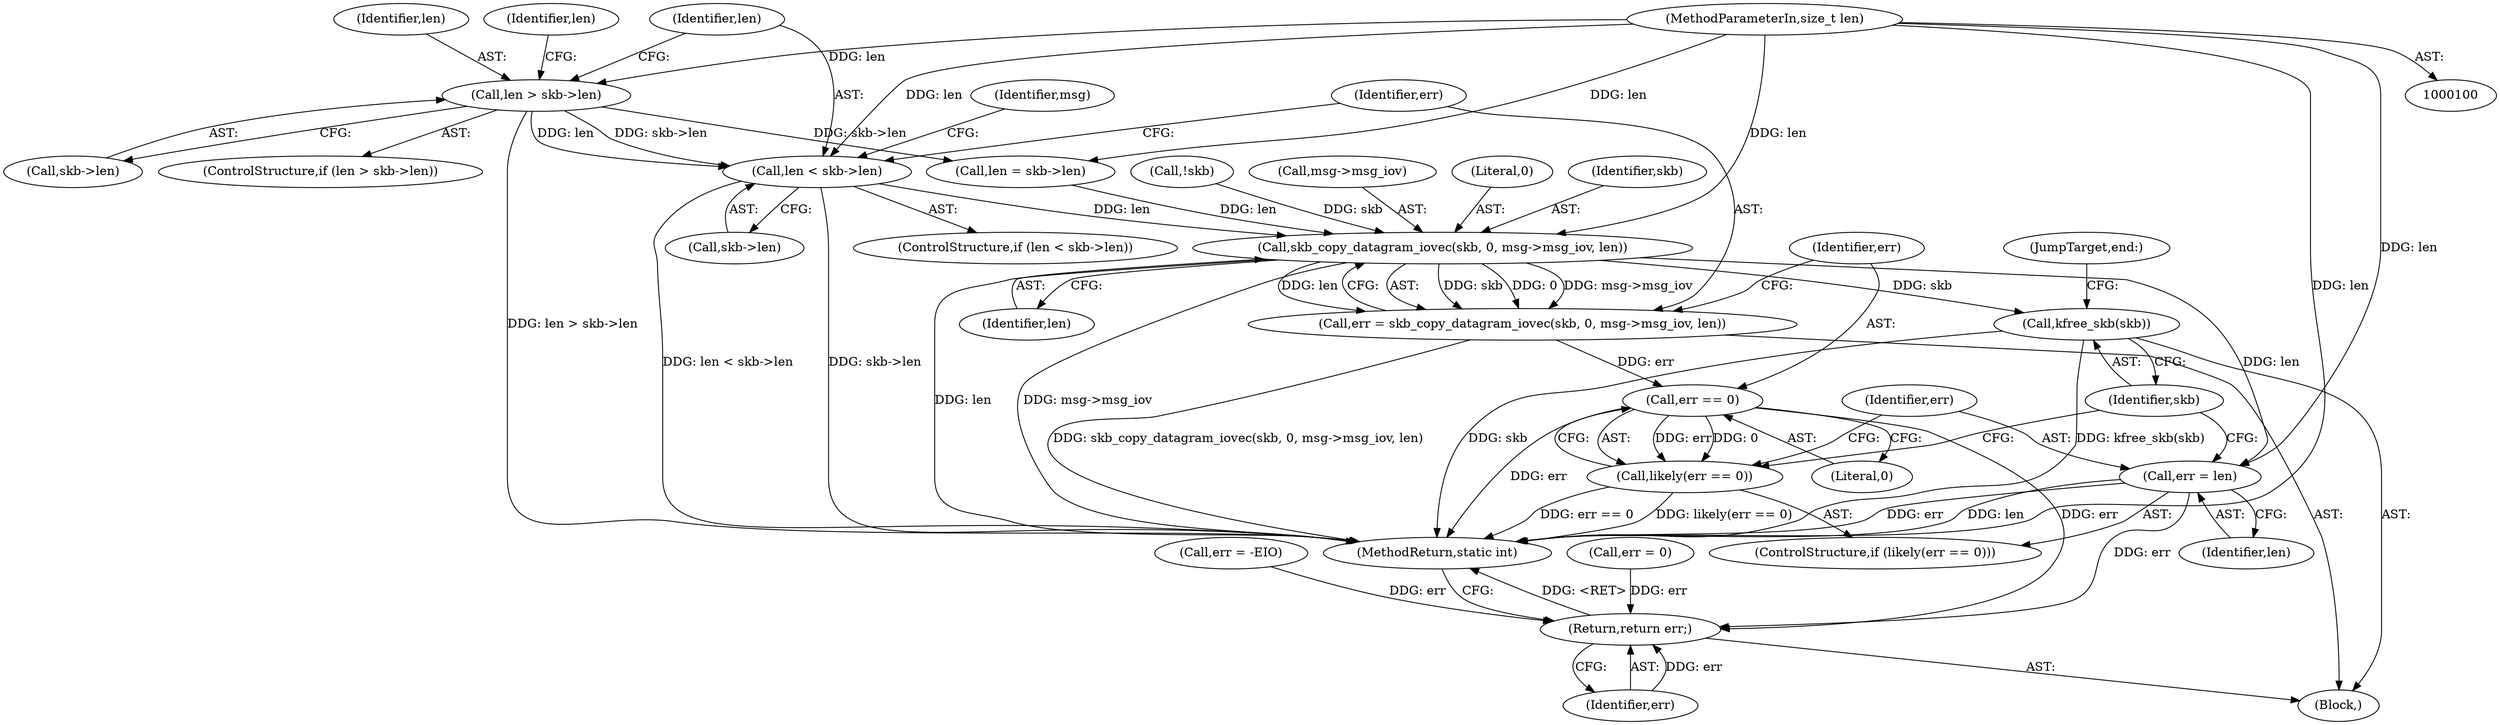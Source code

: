 digraph "0_linux_f3d3342602f8bcbf37d7c46641cb9bca7618eb1c_20@pointer" {
"1000158" [label="(Call,len < skb->len)"];
"1000146" [label="(Call,len > skb->len)"];
"1000104" [label="(MethodParameterIn,size_t len)"];
"1000170" [label="(Call,skb_copy_datagram_iovec(skb, 0, msg->msg_iov, len))"];
"1000168" [label="(Call,err = skb_copy_datagram_iovec(skb, 0, msg->msg_iov, len))"];
"1000179" [label="(Call,err == 0)"];
"1000178" [label="(Call,likely(err == 0))"];
"1000188" [label="(Return,return err;)"];
"1000182" [label="(Call,err = len)"];
"1000185" [label="(Call,kfree_skb(skb))"];
"1000182" [label="(Call,err = len)"];
"1000188" [label="(Return,return err;)"];
"1000126" [label="(Call,err = 0)"];
"1000151" [label="(Call,len = skb->len)"];
"1000186" [label="(Identifier,skb)"];
"1000177" [label="(ControlStructure,if (likely(err == 0)))"];
"1000180" [label="(Identifier,err)"];
"1000157" [label="(ControlStructure,if (len < skb->len))"];
"1000104" [label="(MethodParameterIn,size_t len)"];
"1000171" [label="(Identifier,skb)"];
"1000165" [label="(Identifier,msg)"];
"1000189" [label="(Identifier,err)"];
"1000190" [label="(MethodReturn,static int)"];
"1000184" [label="(Identifier,len)"];
"1000142" [label="(Call,!skb)"];
"1000148" [label="(Call,skb->len)"];
"1000160" [label="(Call,skb->len)"];
"1000169" [label="(Identifier,err)"];
"1000147" [label="(Identifier,len)"];
"1000146" [label="(Call,len > skb->len)"];
"1000183" [label="(Identifier,err)"];
"1000178" [label="(Call,likely(err == 0))"];
"1000159" [label="(Identifier,len)"];
"1000187" [label="(JumpTarget,end:)"];
"1000168" [label="(Call,err = skb_copy_datagram_iovec(skb, 0, msg->msg_iov, len))"];
"1000106" [label="(Block,)"];
"1000115" [label="(Call,err = -EIO)"];
"1000179" [label="(Call,err == 0)"];
"1000176" [label="(Identifier,len)"];
"1000170" [label="(Call,skb_copy_datagram_iovec(skb, 0, msg->msg_iov, len))"];
"1000152" [label="(Identifier,len)"];
"1000145" [label="(ControlStructure,if (len > skb->len))"];
"1000173" [label="(Call,msg->msg_iov)"];
"1000158" [label="(Call,len < skb->len)"];
"1000172" [label="(Literal,0)"];
"1000185" [label="(Call,kfree_skb(skb))"];
"1000181" [label="(Literal,0)"];
"1000158" -> "1000157"  [label="AST: "];
"1000158" -> "1000160"  [label="CFG: "];
"1000159" -> "1000158"  [label="AST: "];
"1000160" -> "1000158"  [label="AST: "];
"1000165" -> "1000158"  [label="CFG: "];
"1000169" -> "1000158"  [label="CFG: "];
"1000158" -> "1000190"  [label="DDG: skb->len"];
"1000158" -> "1000190"  [label="DDG: len < skb->len"];
"1000146" -> "1000158"  [label="DDG: len"];
"1000146" -> "1000158"  [label="DDG: skb->len"];
"1000104" -> "1000158"  [label="DDG: len"];
"1000158" -> "1000170"  [label="DDG: len"];
"1000146" -> "1000145"  [label="AST: "];
"1000146" -> "1000148"  [label="CFG: "];
"1000147" -> "1000146"  [label="AST: "];
"1000148" -> "1000146"  [label="AST: "];
"1000152" -> "1000146"  [label="CFG: "];
"1000159" -> "1000146"  [label="CFG: "];
"1000146" -> "1000190"  [label="DDG: len > skb->len"];
"1000104" -> "1000146"  [label="DDG: len"];
"1000146" -> "1000151"  [label="DDG: skb->len"];
"1000104" -> "1000100"  [label="AST: "];
"1000104" -> "1000190"  [label="DDG: len"];
"1000104" -> "1000151"  [label="DDG: len"];
"1000104" -> "1000170"  [label="DDG: len"];
"1000104" -> "1000182"  [label="DDG: len"];
"1000170" -> "1000168"  [label="AST: "];
"1000170" -> "1000176"  [label="CFG: "];
"1000171" -> "1000170"  [label="AST: "];
"1000172" -> "1000170"  [label="AST: "];
"1000173" -> "1000170"  [label="AST: "];
"1000176" -> "1000170"  [label="AST: "];
"1000168" -> "1000170"  [label="CFG: "];
"1000170" -> "1000190"  [label="DDG: len"];
"1000170" -> "1000190"  [label="DDG: msg->msg_iov"];
"1000170" -> "1000168"  [label="DDG: skb"];
"1000170" -> "1000168"  [label="DDG: 0"];
"1000170" -> "1000168"  [label="DDG: msg->msg_iov"];
"1000170" -> "1000168"  [label="DDG: len"];
"1000142" -> "1000170"  [label="DDG: skb"];
"1000151" -> "1000170"  [label="DDG: len"];
"1000170" -> "1000182"  [label="DDG: len"];
"1000170" -> "1000185"  [label="DDG: skb"];
"1000168" -> "1000106"  [label="AST: "];
"1000169" -> "1000168"  [label="AST: "];
"1000180" -> "1000168"  [label="CFG: "];
"1000168" -> "1000190"  [label="DDG: skb_copy_datagram_iovec(skb, 0, msg->msg_iov, len)"];
"1000168" -> "1000179"  [label="DDG: err"];
"1000179" -> "1000178"  [label="AST: "];
"1000179" -> "1000181"  [label="CFG: "];
"1000180" -> "1000179"  [label="AST: "];
"1000181" -> "1000179"  [label="AST: "];
"1000178" -> "1000179"  [label="CFG: "];
"1000179" -> "1000190"  [label="DDG: err"];
"1000179" -> "1000178"  [label="DDG: err"];
"1000179" -> "1000178"  [label="DDG: 0"];
"1000179" -> "1000188"  [label="DDG: err"];
"1000178" -> "1000177"  [label="AST: "];
"1000183" -> "1000178"  [label="CFG: "];
"1000186" -> "1000178"  [label="CFG: "];
"1000178" -> "1000190"  [label="DDG: likely(err == 0)"];
"1000178" -> "1000190"  [label="DDG: err == 0"];
"1000188" -> "1000106"  [label="AST: "];
"1000188" -> "1000189"  [label="CFG: "];
"1000189" -> "1000188"  [label="AST: "];
"1000190" -> "1000188"  [label="CFG: "];
"1000188" -> "1000190"  [label="DDG: <RET>"];
"1000189" -> "1000188"  [label="DDG: err"];
"1000126" -> "1000188"  [label="DDG: err"];
"1000115" -> "1000188"  [label="DDG: err"];
"1000182" -> "1000188"  [label="DDG: err"];
"1000182" -> "1000177"  [label="AST: "];
"1000182" -> "1000184"  [label="CFG: "];
"1000183" -> "1000182"  [label="AST: "];
"1000184" -> "1000182"  [label="AST: "];
"1000186" -> "1000182"  [label="CFG: "];
"1000182" -> "1000190"  [label="DDG: len"];
"1000182" -> "1000190"  [label="DDG: err"];
"1000185" -> "1000106"  [label="AST: "];
"1000185" -> "1000186"  [label="CFG: "];
"1000186" -> "1000185"  [label="AST: "];
"1000187" -> "1000185"  [label="CFG: "];
"1000185" -> "1000190"  [label="DDG: kfree_skb(skb)"];
"1000185" -> "1000190"  [label="DDG: skb"];
}
